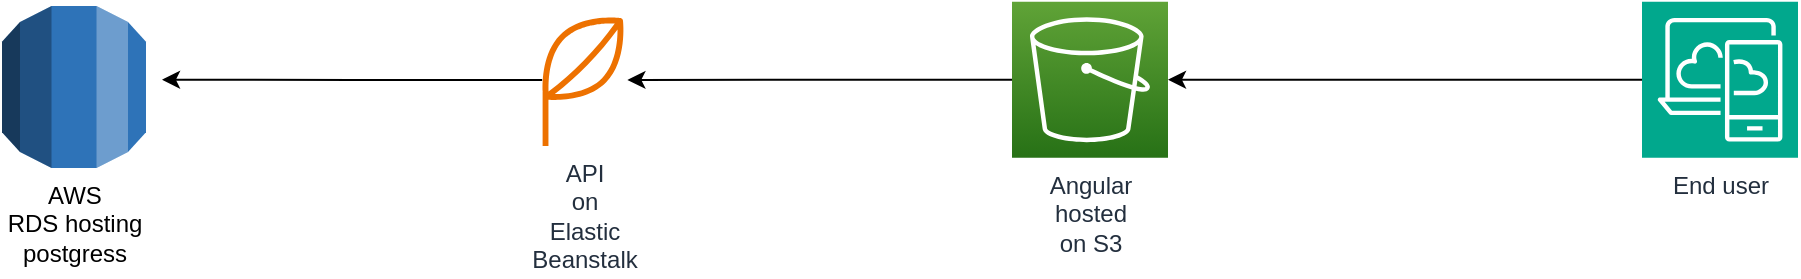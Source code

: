 <mxfile version="24.5.2" type="device">
  <diagram id="Ht1M8jgEwFfnCIfOTk4-" name="Page-1">
    <mxGraphModel dx="1050" dy="557" grid="1" gridSize="10" guides="1" tooltips="1" connect="1" arrows="1" fold="1" page="1" pageScale="1" pageWidth="1169" pageHeight="827" math="0" shadow="0">
      <root>
        <mxCell id="0" />
        <mxCell id="1" parent="0" />
        <mxCell id="KTEOEsJsxT6lBaHAp3Ny-5" style="edgeStyle=orthogonalEdgeStyle;rounded=0;orthogonalLoop=1;jettySize=auto;html=1;" edge="1" parent="1" source="UEzPUAAOIrF-is8g5C7q-116" target="KTEOEsJsxT6lBaHAp3Ny-2">
          <mxGeometry relative="1" as="geometry" />
        </mxCell>
        <mxCell id="UEzPUAAOIrF-is8g5C7q-116" value="Angular&lt;br&gt;hosted&lt;br&gt;on S3" style="outlineConnect=0;fontColor=#232F3E;gradientColor=#60A337;gradientDirection=north;fillColor=#277116;strokeColor=#ffffff;dashed=0;verticalLabelPosition=bottom;verticalAlign=top;align=center;html=1;fontSize=12;fontStyle=0;aspect=fixed;shape=mxgraph.aws4.resourceIcon;resIcon=mxgraph.aws4.s3;labelBackgroundColor=#ffffff;" parent="1" vertex="1">
          <mxGeometry x="585.0" y="247.88" width="78" height="78" as="geometry" />
        </mxCell>
        <mxCell id="KTEOEsJsxT6lBaHAp3Ny-1" value="AWS&lt;br&gt;RDS hosting&lt;br&gt;postgress" style="outlineConnect=0;dashed=0;verticalLabelPosition=bottom;verticalAlign=top;align=center;html=1;shape=mxgraph.aws3.rds;fillColor=#2E73B8;gradientColor=none;" vertex="1" parent="1">
          <mxGeometry x="80" y="250" width="72" height="81" as="geometry" />
        </mxCell>
        <mxCell id="KTEOEsJsxT6lBaHAp3Ny-6" style="edgeStyle=orthogonalEdgeStyle;rounded=0;orthogonalLoop=1;jettySize=auto;html=1;" edge="1" parent="1" source="KTEOEsJsxT6lBaHAp3Ny-2">
          <mxGeometry relative="1" as="geometry">
            <mxPoint x="160" y="286.875" as="targetPoint" />
          </mxGeometry>
        </mxCell>
        <mxCell id="KTEOEsJsxT6lBaHAp3Ny-2" value="API&lt;br&gt;on&lt;br&gt;Elastic&lt;br&gt;Beanstalk" style="sketch=0;outlineConnect=0;fontColor=#232F3E;gradientColor=none;fillColor=#ED7100;strokeColor=none;dashed=0;verticalLabelPosition=bottom;verticalAlign=top;align=center;html=1;fontSize=12;fontStyle=0;aspect=fixed;pointerEvents=1;shape=mxgraph.aws4.application;" vertex="1" parent="1">
          <mxGeometry x="350" y="253.75" width="42.79" height="66.25" as="geometry" />
        </mxCell>
        <mxCell id="KTEOEsJsxT6lBaHAp3Ny-4" style="edgeStyle=orthogonalEdgeStyle;rounded=0;orthogonalLoop=1;jettySize=auto;html=1;exitX=0;exitY=0.5;exitDx=0;exitDy=0;exitPerimeter=0;" edge="1" parent="1" source="KTEOEsJsxT6lBaHAp3Ny-3" target="UEzPUAAOIrF-is8g5C7q-116">
          <mxGeometry relative="1" as="geometry" />
        </mxCell>
        <mxCell id="KTEOEsJsxT6lBaHAp3Ny-3" value="End user&lt;div&gt;&lt;br&gt;&lt;/div&gt;" style="sketch=0;points=[[0,0,0],[0.25,0,0],[0.5,0,0],[0.75,0,0],[1,0,0],[0,1,0],[0.25,1,0],[0.5,1,0],[0.75,1,0],[1,1,0],[0,0.25,0],[0,0.5,0],[0,0.75,0],[1,0.25,0],[1,0.5,0],[1,0.75,0]];outlineConnect=0;fontColor=#232F3E;fillColor=#01A88D;strokeColor=#ffffff;dashed=0;verticalLabelPosition=bottom;verticalAlign=top;align=center;html=1;fontSize=12;fontStyle=0;aspect=fixed;shape=mxgraph.aws4.resourceIcon;resIcon=mxgraph.aws4.desktop_and_app_streaming;" vertex="1" parent="1">
          <mxGeometry x="900" y="247.88" width="78" height="78" as="geometry" />
        </mxCell>
      </root>
    </mxGraphModel>
  </diagram>
</mxfile>
